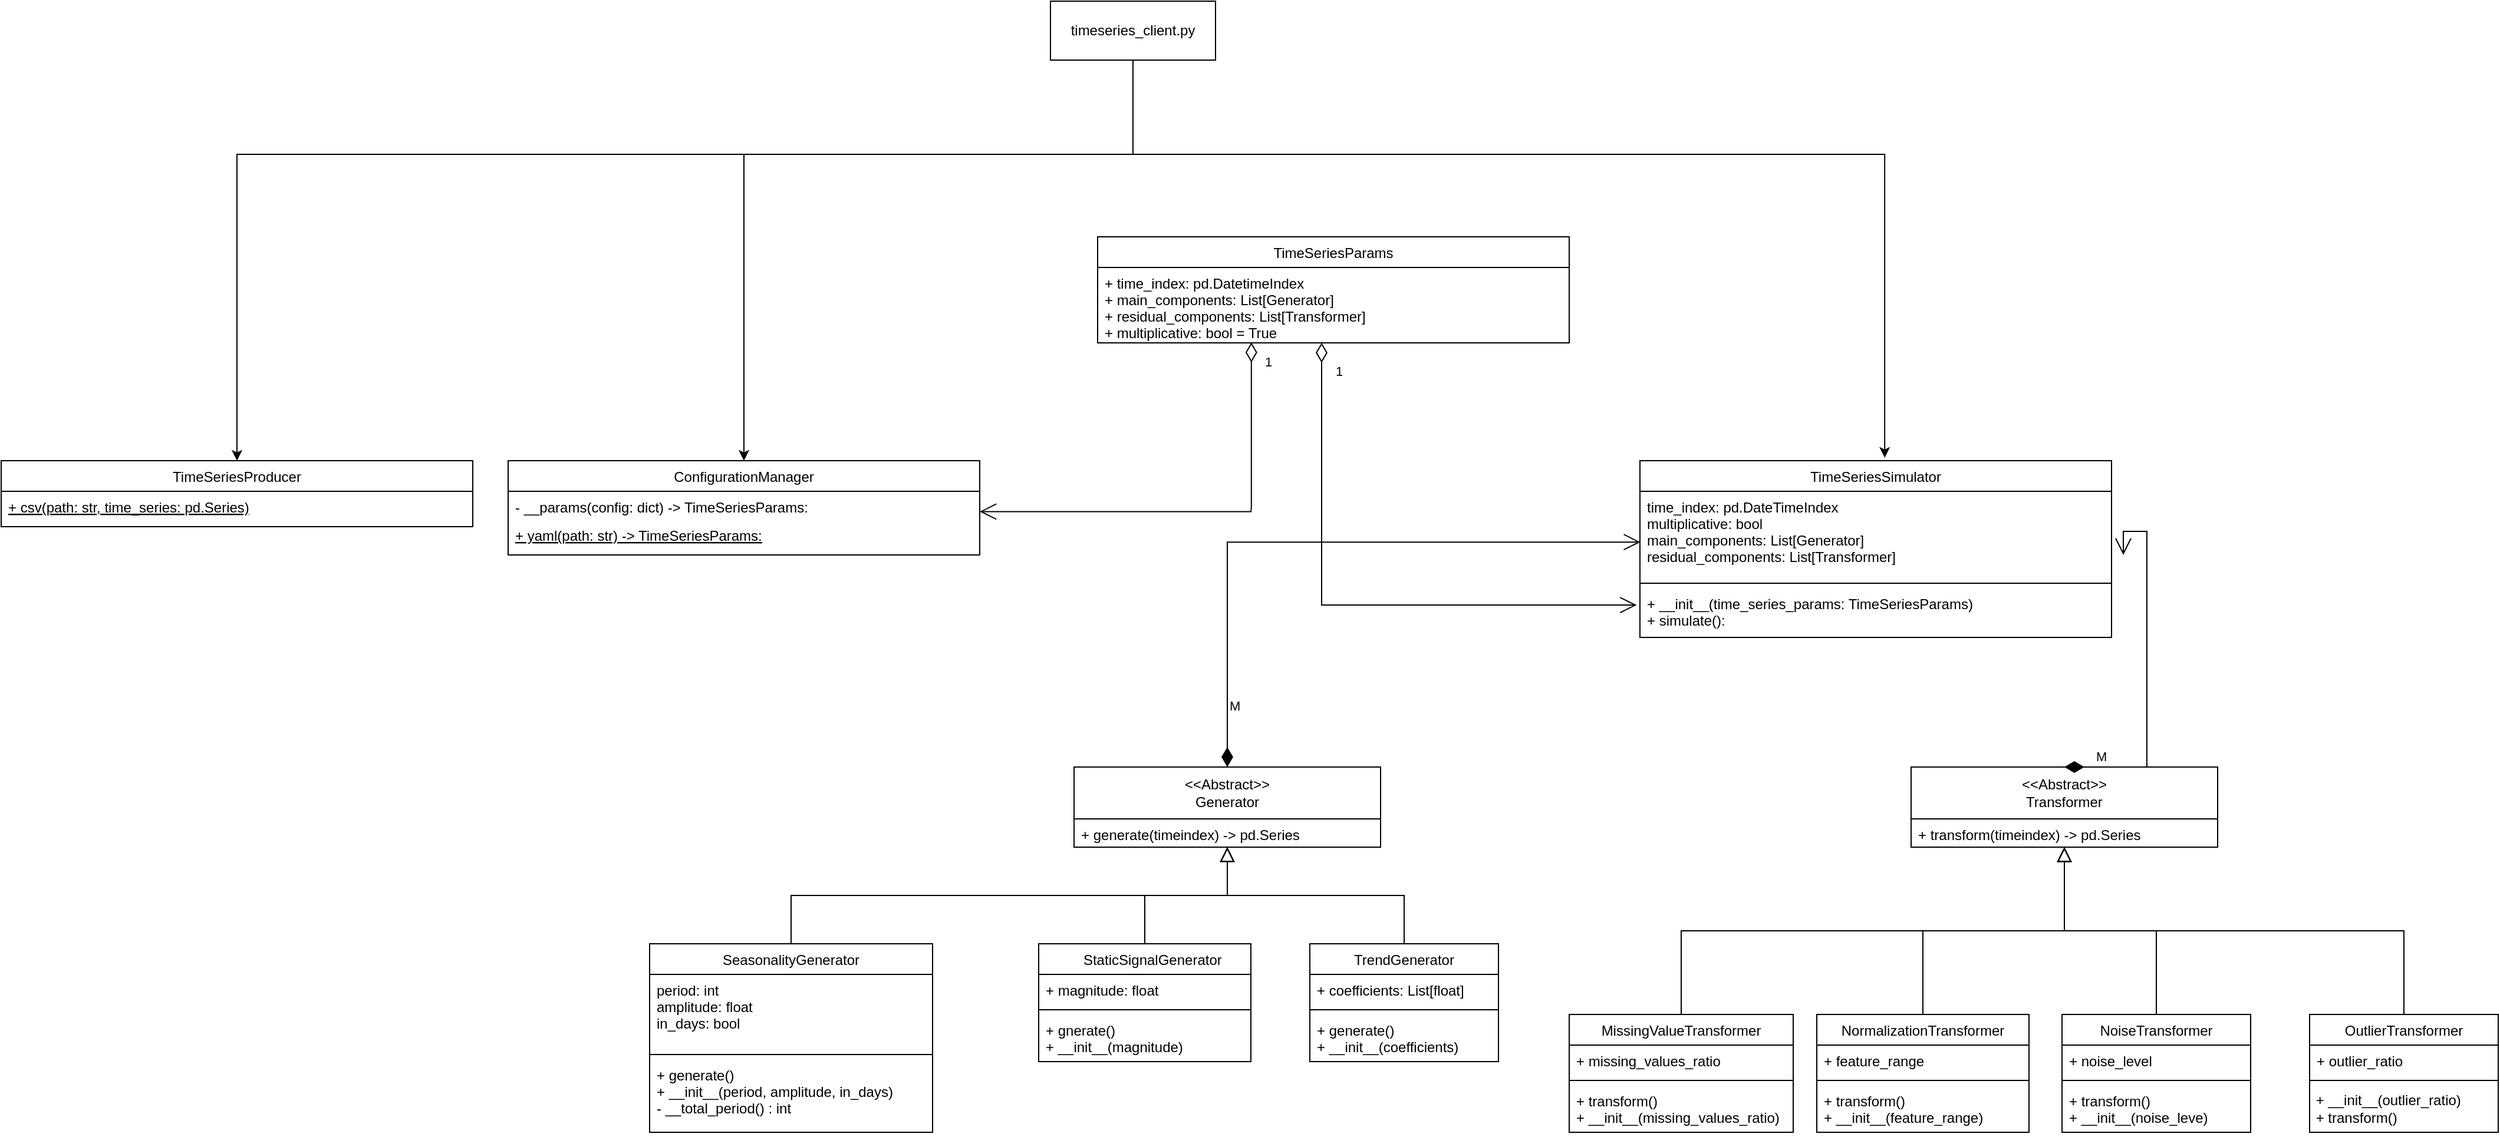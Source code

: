 <mxfile version="21.7.2" type="github">
  <diagram id="C5RBs43oDa-KdzZeNtuy" name="Page-1">
    <mxGraphModel dx="4687" dy="2469" grid="1" gridSize="10" guides="1" tooltips="1" connect="1" arrows="1" fold="1" page="1" pageScale="1" pageWidth="827" pageHeight="1169" math="0" shadow="0">
      <root>
        <mxCell id="WIyWlLk6GJQsqaUBKTNV-0" />
        <mxCell id="WIyWlLk6GJQsqaUBKTNV-1" parent="WIyWlLk6GJQsqaUBKTNV-0" />
        <mxCell id="zkfFHV4jXpPFQw0GAbJ--0" value="TimeSeriesSimulator" style="swimlane;fontStyle=0;align=center;verticalAlign=top;childLayout=stackLayout;horizontal=1;startSize=26;horizontalStack=0;resizeParent=1;resizeLast=0;collapsible=1;marginBottom=0;rounded=0;shadow=0;strokeWidth=1;" parent="WIyWlLk6GJQsqaUBKTNV-1" vertex="1">
          <mxGeometry x="-290" y="210" width="400" height="150" as="geometry">
            <mxRectangle x="230" y="140" width="160" height="26" as="alternateBounds" />
          </mxGeometry>
        </mxCell>
        <mxCell id="zkfFHV4jXpPFQw0GAbJ--1" value="time_index: pd.DateTimeIndex&#xa;multiplicative: bool &#xa;main_components: List[Generator]&#xa;residual_components: List[Transformer]&#xa;" style="text;align=left;verticalAlign=top;spacingLeft=4;spacingRight=4;overflow=hidden;rotatable=0;points=[[0,0.5],[1,0.5]];portConstraint=eastwest;" parent="zkfFHV4jXpPFQw0GAbJ--0" vertex="1">
          <mxGeometry y="26" width="400" height="74" as="geometry" />
        </mxCell>
        <mxCell id="zkfFHV4jXpPFQw0GAbJ--4" value="" style="line;html=1;strokeWidth=1;align=left;verticalAlign=middle;spacingTop=-1;spacingLeft=3;spacingRight=3;rotatable=0;labelPosition=right;points=[];portConstraint=eastwest;" parent="zkfFHV4jXpPFQw0GAbJ--0" vertex="1">
          <mxGeometry y="100" width="400" height="8" as="geometry" />
        </mxCell>
        <mxCell id="zkfFHV4jXpPFQw0GAbJ--5" value="+ __init__(time_series_params: TimeSeriesParams) &#xa;+ simulate(): &#xa;" style="text;align=left;verticalAlign=top;spacingLeft=4;spacingRight=4;overflow=hidden;rotatable=0;points=[[0,0.5],[1,0.5]];portConstraint=eastwest;" parent="zkfFHV4jXpPFQw0GAbJ--0" vertex="1">
          <mxGeometry y="108" width="400" height="40" as="geometry" />
        </mxCell>
        <mxCell id="zkfFHV4jXpPFQw0GAbJ--6" value="NoiseTransformer" style="swimlane;fontStyle=0;align=center;verticalAlign=top;childLayout=stackLayout;horizontal=1;startSize=26;horizontalStack=0;resizeParent=1;resizeLast=0;collapsible=1;marginBottom=0;rounded=0;shadow=0;strokeWidth=1;" parent="WIyWlLk6GJQsqaUBKTNV-1" vertex="1">
          <mxGeometry x="68" y="680" width="160" height="100" as="geometry">
            <mxRectangle x="130" y="380" width="160" height="26" as="alternateBounds" />
          </mxGeometry>
        </mxCell>
        <mxCell id="zkfFHV4jXpPFQw0GAbJ--7" value="+ noise_level" style="text;align=left;verticalAlign=top;spacingLeft=4;spacingRight=4;overflow=hidden;rotatable=0;points=[[0,0.5],[1,0.5]];portConstraint=eastwest;" parent="zkfFHV4jXpPFQw0GAbJ--6" vertex="1">
          <mxGeometry y="26" width="160" height="26" as="geometry" />
        </mxCell>
        <mxCell id="zkfFHV4jXpPFQw0GAbJ--9" value="" style="line;html=1;strokeWidth=1;align=left;verticalAlign=middle;spacingTop=-1;spacingLeft=3;spacingRight=3;rotatable=0;labelPosition=right;points=[];portConstraint=eastwest;" parent="zkfFHV4jXpPFQw0GAbJ--6" vertex="1">
          <mxGeometry y="52" width="160" height="8" as="geometry" />
        </mxCell>
        <mxCell id="zkfFHV4jXpPFQw0GAbJ--11" value="+ transform()&#xa;+ __init__(noise_leve)" style="text;align=left;verticalAlign=top;spacingLeft=4;spacingRight=4;overflow=hidden;rotatable=0;points=[[0,0.5],[1,0.5]];portConstraint=eastwest;" parent="zkfFHV4jXpPFQw0GAbJ--6" vertex="1">
          <mxGeometry y="60" width="160" height="40" as="geometry" />
        </mxCell>
        <mxCell id="zkfFHV4jXpPFQw0GAbJ--12" value="" style="endArrow=block;endSize=10;endFill=0;shadow=0;strokeWidth=1;rounded=0;edgeStyle=elbowEdgeStyle;elbow=vertical;entryX=0.5;entryY=1;entryDx=0;entryDy=0;" parent="WIyWlLk6GJQsqaUBKTNV-1" source="zkfFHV4jXpPFQw0GAbJ--6" target="ssS4nPCExvqZKenIH0Za-0" edge="1">
          <mxGeometry width="160" relative="1" as="geometry">
            <mxPoint x="148" y="515" as="sourcePoint" />
            <mxPoint x="310" y="530" as="targetPoint" />
          </mxGeometry>
        </mxCell>
        <mxCell id="zkfFHV4jXpPFQw0GAbJ--13" value="OutlierTransformer" style="swimlane;fontStyle=0;align=center;verticalAlign=top;childLayout=stackLayout;horizontal=1;startSize=26;horizontalStack=0;resizeParent=1;resizeLast=0;collapsible=1;marginBottom=0;rounded=0;shadow=0;strokeWidth=1;" parent="WIyWlLk6GJQsqaUBKTNV-1" vertex="1">
          <mxGeometry x="278" y="680" width="160" height="100" as="geometry">
            <mxRectangle x="340" y="380" width="170" height="26" as="alternateBounds" />
          </mxGeometry>
        </mxCell>
        <mxCell id="zkfFHV4jXpPFQw0GAbJ--14" value="+ outlier_ratio" style="text;align=left;verticalAlign=top;spacingLeft=4;spacingRight=4;overflow=hidden;rotatable=0;points=[[0,0.5],[1,0.5]];portConstraint=eastwest;" parent="zkfFHV4jXpPFQw0GAbJ--13" vertex="1">
          <mxGeometry y="26" width="160" height="26" as="geometry" />
        </mxCell>
        <mxCell id="zkfFHV4jXpPFQw0GAbJ--15" value="" style="line;html=1;strokeWidth=1;align=left;verticalAlign=middle;spacingTop=-1;spacingLeft=3;spacingRight=3;rotatable=0;labelPosition=right;points=[];portConstraint=eastwest;" parent="zkfFHV4jXpPFQw0GAbJ--13" vertex="1">
          <mxGeometry y="52" width="160" height="8" as="geometry" />
        </mxCell>
        <mxCell id="ssS4nPCExvqZKenIH0Za-7" value="&amp;nbsp;+ __init__(outlier_ratio)&lt;br&gt;&amp;nbsp;+ transform()" style="text;html=1;align=left;verticalAlign=middle;resizable=0;points=[];autosize=1;strokeColor=none;fillColor=none;" vertex="1" parent="zkfFHV4jXpPFQw0GAbJ--13">
          <mxGeometry y="60" width="160" height="40" as="geometry" />
        </mxCell>
        <mxCell id="zkfFHV4jXpPFQw0GAbJ--16" value="" style="endArrow=block;endSize=10;endFill=0;shadow=0;strokeWidth=1;rounded=0;edgeStyle=elbowEdgeStyle;elbow=vertical;entryX=0.5;entryY=1;entryDx=0;entryDy=0;" parent="WIyWlLk6GJQsqaUBKTNV-1" source="zkfFHV4jXpPFQw0GAbJ--13" target="ssS4nPCExvqZKenIH0Za-0" edge="1">
          <mxGeometry width="160" relative="1" as="geometry">
            <mxPoint x="158" y="685" as="sourcePoint" />
            <mxPoint x="248" y="570" as="targetPoint" />
          </mxGeometry>
        </mxCell>
        <mxCell id="ssS4nPCExvqZKenIH0Za-0" value="&amp;lt;&amp;lt;Abstract&amp;gt;&amp;gt;&lt;br&gt;Transformer" style="swimlane;fontStyle=0;childLayout=stackLayout;horizontal=1;startSize=44;fillColor=none;horizontalStack=0;resizeParent=1;resizeParentMax=0;resizeLast=0;collapsible=1;marginBottom=0;whiteSpace=wrap;html=1;" vertex="1" parent="WIyWlLk6GJQsqaUBKTNV-1">
          <mxGeometry x="-60" y="470" width="260" height="68" as="geometry">
            <mxRectangle x="250" y="426" width="100" height="34" as="alternateBounds" />
          </mxGeometry>
        </mxCell>
        <mxCell id="ssS4nPCExvqZKenIH0Za-1" value="+ transform(timeindex) -&amp;gt; pd.Series" style="text;strokeColor=none;fillColor=none;align=left;verticalAlign=top;spacingLeft=4;spacingRight=4;overflow=hidden;rotatable=0;points=[[0,0.5],[1,0.5]];portConstraint=eastwest;whiteSpace=wrap;html=1;" vertex="1" parent="ssS4nPCExvqZKenIH0Za-0">
          <mxGeometry y="44" width="260" height="24" as="geometry" />
        </mxCell>
        <mxCell id="ssS4nPCExvqZKenIH0Za-9" value="NormalizationTransformer" style="swimlane;fontStyle=0;align=center;verticalAlign=top;childLayout=stackLayout;horizontal=1;startSize=26;horizontalStack=0;resizeParent=1;resizeLast=0;collapsible=1;marginBottom=0;rounded=0;shadow=0;strokeWidth=1;" vertex="1" parent="WIyWlLk6GJQsqaUBKTNV-1">
          <mxGeometry x="-140" y="680" width="180" height="100" as="geometry">
            <mxRectangle x="130" y="380" width="160" height="26" as="alternateBounds" />
          </mxGeometry>
        </mxCell>
        <mxCell id="ssS4nPCExvqZKenIH0Za-10" value="+ feature_range" style="text;align=left;verticalAlign=top;spacingLeft=4;spacingRight=4;overflow=hidden;rotatable=0;points=[[0,0.5],[1,0.5]];portConstraint=eastwest;" vertex="1" parent="ssS4nPCExvqZKenIH0Za-9">
          <mxGeometry y="26" width="180" height="26" as="geometry" />
        </mxCell>
        <mxCell id="ssS4nPCExvqZKenIH0Za-11" value="" style="line;html=1;strokeWidth=1;align=left;verticalAlign=middle;spacingTop=-1;spacingLeft=3;spacingRight=3;rotatable=0;labelPosition=right;points=[];portConstraint=eastwest;" vertex="1" parent="ssS4nPCExvqZKenIH0Za-9">
          <mxGeometry y="52" width="180" height="8" as="geometry" />
        </mxCell>
        <mxCell id="ssS4nPCExvqZKenIH0Za-12" value="+ transform()&#xa;+ __init__(feature_range)" style="text;align=left;verticalAlign=top;spacingLeft=4;spacingRight=4;overflow=hidden;rotatable=0;points=[[0,0.5],[1,0.5]];portConstraint=eastwest;" vertex="1" parent="ssS4nPCExvqZKenIH0Za-9">
          <mxGeometry y="60" width="180" height="40" as="geometry" />
        </mxCell>
        <mxCell id="ssS4nPCExvqZKenIH0Za-16" value="" style="endArrow=block;endSize=10;endFill=0;shadow=0;strokeWidth=1;rounded=0;edgeStyle=elbowEdgeStyle;elbow=vertical;entryX=0.5;entryY=1;entryDx=0;entryDy=0;exitX=0.5;exitY=0;exitDx=0;exitDy=0;" edge="1" parent="WIyWlLk6GJQsqaUBKTNV-1" source="ssS4nPCExvqZKenIH0Za-9" target="ssS4nPCExvqZKenIH0Za-0">
          <mxGeometry width="160" relative="1" as="geometry">
            <mxPoint x="158" y="682" as="sourcePoint" />
            <mxPoint x="80" y="548" as="targetPoint" />
          </mxGeometry>
        </mxCell>
        <mxCell id="ssS4nPCExvqZKenIH0Za-17" value="MissingValueTransformer" style="swimlane;fontStyle=0;align=center;verticalAlign=top;childLayout=stackLayout;horizontal=1;startSize=26;horizontalStack=0;resizeParent=1;resizeLast=0;collapsible=1;marginBottom=0;rounded=0;shadow=0;strokeWidth=1;" vertex="1" parent="WIyWlLk6GJQsqaUBKTNV-1">
          <mxGeometry x="-350" y="680" width="190" height="100" as="geometry">
            <mxRectangle x="130" y="380" width="160" height="26" as="alternateBounds" />
          </mxGeometry>
        </mxCell>
        <mxCell id="ssS4nPCExvqZKenIH0Za-18" value="+ missing_values_ratio" style="text;align=left;verticalAlign=top;spacingLeft=4;spacingRight=4;overflow=hidden;rotatable=0;points=[[0,0.5],[1,0.5]];portConstraint=eastwest;" vertex="1" parent="ssS4nPCExvqZKenIH0Za-17">
          <mxGeometry y="26" width="190" height="26" as="geometry" />
        </mxCell>
        <mxCell id="ssS4nPCExvqZKenIH0Za-19" value="" style="line;html=1;strokeWidth=1;align=left;verticalAlign=middle;spacingTop=-1;spacingLeft=3;spacingRight=3;rotatable=0;labelPosition=right;points=[];portConstraint=eastwest;" vertex="1" parent="ssS4nPCExvqZKenIH0Za-17">
          <mxGeometry y="52" width="190" height="8" as="geometry" />
        </mxCell>
        <mxCell id="ssS4nPCExvqZKenIH0Za-20" value="+ transform()&#xa;+ __init__(missing_values_ratio)" style="text;align=left;verticalAlign=top;spacingLeft=4;spacingRight=4;overflow=hidden;rotatable=0;points=[[0,0.5],[1,0.5]];portConstraint=eastwest;" vertex="1" parent="ssS4nPCExvqZKenIH0Za-17">
          <mxGeometry y="60" width="190" height="40" as="geometry" />
        </mxCell>
        <mxCell id="ssS4nPCExvqZKenIH0Za-21" value="" style="endArrow=block;endSize=10;endFill=0;shadow=0;strokeWidth=1;rounded=0;edgeStyle=elbowEdgeStyle;elbow=vertical;exitX=0.5;exitY=0;exitDx=0;exitDy=0;entryX=0.5;entryY=1;entryDx=0;entryDy=0;entryPerimeter=0;" edge="1" parent="WIyWlLk6GJQsqaUBKTNV-1" source="ssS4nPCExvqZKenIH0Za-17" target="ssS4nPCExvqZKenIH0Za-1">
          <mxGeometry width="160" relative="1" as="geometry">
            <mxPoint x="-22" y="682" as="sourcePoint" />
            <mxPoint x="70" y="540" as="targetPoint" />
          </mxGeometry>
        </mxCell>
        <mxCell id="ssS4nPCExvqZKenIH0Za-22" value="M" style="endArrow=open;html=1;endSize=12;startArrow=diamondThin;startSize=14;startFill=1;edgeStyle=orthogonalEdgeStyle;align=left;verticalAlign=bottom;rounded=0;exitX=0.5;exitY=0;exitDx=0;exitDy=0;entryX=1.025;entryY=0.73;entryDx=0;entryDy=0;entryPerimeter=0;" edge="1" parent="WIyWlLk6GJQsqaUBKTNV-1" source="ssS4nPCExvqZKenIH0Za-0" target="zkfFHV4jXpPFQw0GAbJ--1">
          <mxGeometry x="-0.839" relative="1" as="geometry">
            <mxPoint x="110" y="430" as="sourcePoint" />
            <mxPoint x="225" y="280" as="targetPoint" />
            <Array as="points">
              <mxPoint x="140" y="470" />
              <mxPoint x="140" y="270" />
            </Array>
            <mxPoint as="offset" />
          </mxGeometry>
        </mxCell>
        <mxCell id="ssS4nPCExvqZKenIH0Za-23" value="TrendGenerator" style="swimlane;fontStyle=0;align=center;verticalAlign=top;childLayout=stackLayout;horizontal=1;startSize=26;horizontalStack=0;resizeParent=1;resizeLast=0;collapsible=1;marginBottom=0;rounded=0;shadow=0;strokeWidth=1;" vertex="1" parent="WIyWlLk6GJQsqaUBKTNV-1">
          <mxGeometry x="-570" y="620" width="160" height="100" as="geometry">
            <mxRectangle x="130" y="380" width="160" height="26" as="alternateBounds" />
          </mxGeometry>
        </mxCell>
        <mxCell id="ssS4nPCExvqZKenIH0Za-24" value="+ coefficients: List[float]" style="text;align=left;verticalAlign=top;spacingLeft=4;spacingRight=4;overflow=hidden;rotatable=0;points=[[0,0.5],[1,0.5]];portConstraint=eastwest;" vertex="1" parent="ssS4nPCExvqZKenIH0Za-23">
          <mxGeometry y="26" width="160" height="26" as="geometry" />
        </mxCell>
        <mxCell id="ssS4nPCExvqZKenIH0Za-25" value="" style="line;html=1;strokeWidth=1;align=left;verticalAlign=middle;spacingTop=-1;spacingLeft=3;spacingRight=3;rotatable=0;labelPosition=right;points=[];portConstraint=eastwest;" vertex="1" parent="ssS4nPCExvqZKenIH0Za-23">
          <mxGeometry y="52" width="160" height="8" as="geometry" />
        </mxCell>
        <mxCell id="ssS4nPCExvqZKenIH0Za-26" value="+ generate()&#xa;+ __init__(coefficients)" style="text;align=left;verticalAlign=top;spacingLeft=4;spacingRight=4;overflow=hidden;rotatable=0;points=[[0,0.5],[1,0.5]];portConstraint=eastwest;" vertex="1" parent="ssS4nPCExvqZKenIH0Za-23">
          <mxGeometry y="60" width="160" height="40" as="geometry" />
        </mxCell>
        <mxCell id="ssS4nPCExvqZKenIH0Za-27" value="" style="endArrow=block;endSize=10;endFill=0;shadow=0;strokeWidth=1;rounded=0;edgeStyle=elbowEdgeStyle;elbow=vertical;entryX=0.5;entryY=1;entryDx=0;entryDy=0;" edge="1" parent="WIyWlLk6GJQsqaUBKTNV-1" source="ssS4nPCExvqZKenIH0Za-23" target="ssS4nPCExvqZKenIH0Za-33">
          <mxGeometry width="160" relative="1" as="geometry">
            <mxPoint x="-562" y="515" as="sourcePoint" />
            <mxPoint x="-400" y="530" as="targetPoint" />
          </mxGeometry>
        </mxCell>
        <mxCell id="ssS4nPCExvqZKenIH0Za-33" value="&amp;lt;&amp;lt;Abstract&amp;gt;&amp;gt;&lt;br&gt;Generator" style="swimlane;fontStyle=0;childLayout=stackLayout;horizontal=1;startSize=44;fillColor=none;horizontalStack=0;resizeParent=1;resizeParentMax=0;resizeLast=0;collapsible=1;marginBottom=0;whiteSpace=wrap;html=1;" vertex="1" parent="WIyWlLk6GJQsqaUBKTNV-1">
          <mxGeometry x="-770" y="470" width="260" height="68" as="geometry">
            <mxRectangle x="250" y="426" width="100" height="34" as="alternateBounds" />
          </mxGeometry>
        </mxCell>
        <mxCell id="ssS4nPCExvqZKenIH0Za-34" value="+ generate(timeindex) -&amp;gt; pd.Series" style="text;strokeColor=none;fillColor=none;align=left;verticalAlign=top;spacingLeft=4;spacingRight=4;overflow=hidden;rotatable=0;points=[[0,0.5],[1,0.5]];portConstraint=eastwest;whiteSpace=wrap;html=1;" vertex="1" parent="ssS4nPCExvqZKenIH0Za-33">
          <mxGeometry y="44" width="260" height="24" as="geometry" />
        </mxCell>
        <mxCell id="ssS4nPCExvqZKenIH0Za-35" value="    StaticSignalGenerator" style="swimlane;fontStyle=0;align=center;verticalAlign=top;childLayout=stackLayout;horizontal=1;startSize=26;horizontalStack=0;resizeParent=1;resizeLast=0;collapsible=1;marginBottom=0;rounded=0;shadow=0;strokeWidth=1;" vertex="1" parent="WIyWlLk6GJQsqaUBKTNV-1">
          <mxGeometry x="-800" y="620" width="180" height="100" as="geometry">
            <mxRectangle x="130" y="380" width="160" height="26" as="alternateBounds" />
          </mxGeometry>
        </mxCell>
        <mxCell id="ssS4nPCExvqZKenIH0Za-36" value="+ magnitude: float" style="text;align=left;verticalAlign=top;spacingLeft=4;spacingRight=4;overflow=hidden;rotatable=0;points=[[0,0.5],[1,0.5]];portConstraint=eastwest;" vertex="1" parent="ssS4nPCExvqZKenIH0Za-35">
          <mxGeometry y="26" width="180" height="26" as="geometry" />
        </mxCell>
        <mxCell id="ssS4nPCExvqZKenIH0Za-37" value="" style="line;html=1;strokeWidth=1;align=left;verticalAlign=middle;spacingTop=-1;spacingLeft=3;spacingRight=3;rotatable=0;labelPosition=right;points=[];portConstraint=eastwest;" vertex="1" parent="ssS4nPCExvqZKenIH0Za-35">
          <mxGeometry y="52" width="180" height="8" as="geometry" />
        </mxCell>
        <mxCell id="ssS4nPCExvqZKenIH0Za-38" value="+ gnerate()&#xa;+ __init__(magnitude)" style="text;align=left;verticalAlign=top;spacingLeft=4;spacingRight=4;overflow=hidden;rotatable=0;points=[[0,0.5],[1,0.5]];portConstraint=eastwest;" vertex="1" parent="ssS4nPCExvqZKenIH0Za-35">
          <mxGeometry y="60" width="180" height="40" as="geometry" />
        </mxCell>
        <mxCell id="ssS4nPCExvqZKenIH0Za-39" value="" style="endArrow=block;endSize=10;endFill=0;shadow=0;strokeWidth=1;rounded=0;edgeStyle=elbowEdgeStyle;elbow=vertical;entryX=0.5;entryY=1;entryDx=0;entryDy=0;exitX=0.5;exitY=0;exitDx=0;exitDy=0;" edge="1" parent="WIyWlLk6GJQsqaUBKTNV-1" source="ssS4nPCExvqZKenIH0Za-35" target="ssS4nPCExvqZKenIH0Za-33">
          <mxGeometry width="160" relative="1" as="geometry">
            <mxPoint x="-552" y="682" as="sourcePoint" />
            <mxPoint x="-630" y="548" as="targetPoint" />
          </mxGeometry>
        </mxCell>
        <mxCell id="ssS4nPCExvqZKenIH0Za-40" value="SeasonalityGenerator" style="swimlane;fontStyle=0;align=center;verticalAlign=top;childLayout=stackLayout;horizontal=1;startSize=26;horizontalStack=0;resizeParent=1;resizeLast=0;collapsible=1;marginBottom=0;rounded=0;shadow=0;strokeWidth=1;" vertex="1" parent="WIyWlLk6GJQsqaUBKTNV-1">
          <mxGeometry x="-1130" y="620" width="240" height="160" as="geometry">
            <mxRectangle x="130" y="380" width="160" height="26" as="alternateBounds" />
          </mxGeometry>
        </mxCell>
        <mxCell id="ssS4nPCExvqZKenIH0Za-41" value="period: int&#xa;amplitude: float&#xa;in_days: bool" style="text;align=left;verticalAlign=top;spacingLeft=4;spacingRight=4;overflow=hidden;rotatable=0;points=[[0,0.5],[1,0.5]];portConstraint=eastwest;" vertex="1" parent="ssS4nPCExvqZKenIH0Za-40">
          <mxGeometry y="26" width="240" height="64" as="geometry" />
        </mxCell>
        <mxCell id="ssS4nPCExvqZKenIH0Za-42" value="" style="line;html=1;strokeWidth=1;align=left;verticalAlign=middle;spacingTop=-1;spacingLeft=3;spacingRight=3;rotatable=0;labelPosition=right;points=[];portConstraint=eastwest;" vertex="1" parent="ssS4nPCExvqZKenIH0Za-40">
          <mxGeometry y="90" width="240" height="8" as="geometry" />
        </mxCell>
        <mxCell id="ssS4nPCExvqZKenIH0Za-43" value="+ generate() &#xa;+ __init__(period, amplitude, in_days)&#xa;- __total_period() : int" style="text;align=left;verticalAlign=top;spacingLeft=4;spacingRight=4;overflow=hidden;rotatable=0;points=[[0,0.5],[1,0.5]];portConstraint=eastwest;" vertex="1" parent="ssS4nPCExvqZKenIH0Za-40">
          <mxGeometry y="98" width="240" height="62" as="geometry" />
        </mxCell>
        <mxCell id="ssS4nPCExvqZKenIH0Za-44" value="" style="endArrow=block;endSize=10;endFill=0;shadow=0;strokeWidth=1;rounded=0;edgeStyle=elbowEdgeStyle;elbow=vertical;exitX=0.5;exitY=0;exitDx=0;exitDy=0;entryX=0.5;entryY=1;entryDx=0;entryDy=0;entryPerimeter=0;" edge="1" parent="WIyWlLk6GJQsqaUBKTNV-1" source="ssS4nPCExvqZKenIH0Za-40" target="ssS4nPCExvqZKenIH0Za-34">
          <mxGeometry width="160" relative="1" as="geometry">
            <mxPoint x="-732" y="682" as="sourcePoint" />
            <mxPoint x="-640" y="540" as="targetPoint" />
          </mxGeometry>
        </mxCell>
        <mxCell id="ssS4nPCExvqZKenIH0Za-45" value="M" style="endArrow=open;html=1;endSize=12;startArrow=diamondThin;startSize=14;startFill=1;edgeStyle=orthogonalEdgeStyle;align=left;verticalAlign=bottom;rounded=0;exitX=0.5;exitY=0;exitDx=0;exitDy=0;entryX=0.001;entryY=0.582;entryDx=0;entryDy=0;entryPerimeter=0;" edge="1" parent="WIyWlLk6GJQsqaUBKTNV-1" source="ssS4nPCExvqZKenIH0Za-33" target="zkfFHV4jXpPFQw0GAbJ--1">
          <mxGeometry x="-0.839" relative="1" as="geometry">
            <mxPoint x="-720" y="460" as="sourcePoint" />
            <mxPoint x="-605" y="310" as="targetPoint" />
            <mxPoint as="offset" />
          </mxGeometry>
        </mxCell>
        <mxCell id="ssS4nPCExvqZKenIH0Za-47" value="ConfigurationManager" style="swimlane;fontStyle=0;align=center;verticalAlign=top;childLayout=stackLayout;horizontal=1;startSize=26;horizontalStack=0;resizeParent=1;resizeLast=0;collapsible=1;marginBottom=0;rounded=0;shadow=0;strokeWidth=1;" vertex="1" parent="WIyWlLk6GJQsqaUBKTNV-1">
          <mxGeometry x="-1250" y="210" width="400" height="80" as="geometry">
            <mxRectangle x="230" y="140" width="160" height="26" as="alternateBounds" />
          </mxGeometry>
        </mxCell>
        <mxCell id="ssS4nPCExvqZKenIH0Za-50" value="- __params(config: dict) -&gt; TimeSeriesParams:&#xa;" style="text;align=left;verticalAlign=top;spacingLeft=4;spacingRight=4;overflow=hidden;rotatable=0;points=[[0,0.5],[1,0.5]];portConstraint=eastwest;" vertex="1" parent="ssS4nPCExvqZKenIH0Za-47">
          <mxGeometry y="26" width="400" height="24" as="geometry" />
        </mxCell>
        <mxCell id="ssS4nPCExvqZKenIH0Za-52" value="+ yaml(path: str) -&gt; TimeSeriesParams:" style="text;align=left;verticalAlign=top;spacingLeft=4;spacingRight=4;overflow=hidden;rotatable=0;points=[[0,0.5],[1,0.5]];portConstraint=eastwest;fontStyle=4" vertex="1" parent="ssS4nPCExvqZKenIH0Za-47">
          <mxGeometry y="50" width="400" height="30" as="geometry" />
        </mxCell>
        <mxCell id="ssS4nPCExvqZKenIH0Za-53" value="TimeSeriesParams" style="swimlane;fontStyle=0;align=center;verticalAlign=top;childLayout=stackLayout;horizontal=1;startSize=26;horizontalStack=0;resizeParent=1;resizeLast=0;collapsible=1;marginBottom=0;rounded=0;shadow=0;strokeWidth=1;" vertex="1" parent="WIyWlLk6GJQsqaUBKTNV-1">
          <mxGeometry x="-750" y="20" width="400" height="90" as="geometry">
            <mxRectangle x="230" y="140" width="160" height="26" as="alternateBounds" />
          </mxGeometry>
        </mxCell>
        <mxCell id="ssS4nPCExvqZKenIH0Za-54" value="+ time_index: pd.DatetimeIndex&#xa;+ main_components: List[Generator]&#xa;+ residual_components: List[Transformer]&#xa;+ multiplicative: bool = True" style="text;align=left;verticalAlign=top;spacingLeft=4;spacingRight=4;overflow=hidden;rotatable=0;points=[[0,0.5],[1,0.5]];portConstraint=eastwest;" vertex="1" parent="ssS4nPCExvqZKenIH0Za-53">
          <mxGeometry y="26" width="400" height="64" as="geometry" />
        </mxCell>
        <mxCell id="ssS4nPCExvqZKenIH0Za-57" value="1" style="endArrow=open;html=1;endSize=12;startArrow=diamondThin;startSize=14;startFill=0;edgeStyle=orthogonalEdgeStyle;align=left;verticalAlign=bottom;rounded=0;exitX=0.475;exitY=0.999;exitDx=0;exitDy=0;exitPerimeter=0;entryX=-0.007;entryY=0.363;entryDx=0;entryDy=0;entryPerimeter=0;" edge="1" parent="WIyWlLk6GJQsqaUBKTNV-1" source="ssS4nPCExvqZKenIH0Za-54" target="zkfFHV4jXpPFQw0GAbJ--5">
          <mxGeometry x="-0.865" y="10" relative="1" as="geometry">
            <mxPoint x="-719.97" y="133.264" as="sourcePoint" />
            <mxPoint x="-539.97" y="308.8" as="targetPoint" />
            <Array as="points">
              <mxPoint x="-560" y="333" />
            </Array>
            <mxPoint as="offset" />
          </mxGeometry>
        </mxCell>
        <mxCell id="ssS4nPCExvqZKenIH0Za-58" value="1" style="endArrow=open;html=1;endSize=12;startArrow=diamondThin;startSize=14;startFill=0;edgeStyle=orthogonalEdgeStyle;align=left;verticalAlign=bottom;rounded=0;entryX=1;entryY=0.718;entryDx=0;entryDy=0;entryPerimeter=0;exitX=0.326;exitY=0.994;exitDx=0;exitDy=0;exitPerimeter=0;" edge="1" parent="WIyWlLk6GJQsqaUBKTNV-1" source="ssS4nPCExvqZKenIH0Za-54" target="ssS4nPCExvqZKenIH0Za-50">
          <mxGeometry x="-0.865" y="10" relative="1" as="geometry">
            <mxPoint x="-550" y="120" as="sourcePoint" />
            <mxPoint x="-830" y="250" as="targetPoint" />
            <Array as="points">
              <mxPoint x="-620" y="250" />
              <mxPoint x="-620" y="253" />
            </Array>
            <mxPoint as="offset" />
          </mxGeometry>
        </mxCell>
        <mxCell id="ssS4nPCExvqZKenIH0Za-62" value="TimeSeriesProducer" style="swimlane;fontStyle=0;align=center;verticalAlign=top;childLayout=stackLayout;horizontal=1;startSize=26;horizontalStack=0;resizeParent=1;resizeLast=0;collapsible=1;marginBottom=0;rounded=0;shadow=0;strokeWidth=1;" vertex="1" parent="WIyWlLk6GJQsqaUBKTNV-1">
          <mxGeometry x="-1680" y="210" width="400" height="56" as="geometry">
            <mxRectangle x="230" y="140" width="160" height="26" as="alternateBounds" />
          </mxGeometry>
        </mxCell>
        <mxCell id="ssS4nPCExvqZKenIH0Za-64" value="+ csv(path: str, time_series: pd.Series)" style="text;align=left;verticalAlign=top;spacingLeft=4;spacingRight=4;overflow=hidden;rotatable=0;points=[[0,0.5],[1,0.5]];portConstraint=eastwest;fontStyle=4" vertex="1" parent="ssS4nPCExvqZKenIH0Za-62">
          <mxGeometry y="26" width="400" height="30" as="geometry" />
        </mxCell>
        <mxCell id="ssS4nPCExvqZKenIH0Za-68" style="edgeStyle=orthogonalEdgeStyle;rounded=0;orthogonalLoop=1;jettySize=auto;html=1;entryX=0.5;entryY=0;entryDx=0;entryDy=0;exitX=0.5;exitY=1;exitDx=0;exitDy=0;" edge="1" parent="WIyWlLk6GJQsqaUBKTNV-1" source="ssS4nPCExvqZKenIH0Za-67" target="ssS4nPCExvqZKenIH0Za-62">
          <mxGeometry relative="1" as="geometry">
            <Array as="points">
              <mxPoint x="-720" y="-50" />
              <mxPoint x="-1480" y="-50" />
            </Array>
          </mxGeometry>
        </mxCell>
        <mxCell id="ssS4nPCExvqZKenIH0Za-69" style="edgeStyle=orthogonalEdgeStyle;rounded=0;orthogonalLoop=1;jettySize=auto;html=1;exitX=0.5;exitY=1;exitDx=0;exitDy=0;entryX=0.5;entryY=0;entryDx=0;entryDy=0;" edge="1" parent="WIyWlLk6GJQsqaUBKTNV-1" source="ssS4nPCExvqZKenIH0Za-67" target="ssS4nPCExvqZKenIH0Za-47">
          <mxGeometry relative="1" as="geometry">
            <Array as="points">
              <mxPoint x="-720" y="-50" />
              <mxPoint x="-1050" y="-50" />
            </Array>
          </mxGeometry>
        </mxCell>
        <mxCell id="ssS4nPCExvqZKenIH0Za-71" style="edgeStyle=orthogonalEdgeStyle;rounded=0;orthogonalLoop=1;jettySize=auto;html=1;entryX=0.519;entryY=-0.017;entryDx=0;entryDy=0;entryPerimeter=0;" edge="1" parent="WIyWlLk6GJQsqaUBKTNV-1" source="ssS4nPCExvqZKenIH0Za-67" target="zkfFHV4jXpPFQw0GAbJ--0">
          <mxGeometry relative="1" as="geometry">
            <Array as="points">
              <mxPoint x="-720" y="-50" />
              <mxPoint x="-82" y="-50" />
            </Array>
          </mxGeometry>
        </mxCell>
        <mxCell id="ssS4nPCExvqZKenIH0Za-67" value="timeseries_client.py" style="html=1;whiteSpace=wrap;" vertex="1" parent="WIyWlLk6GJQsqaUBKTNV-1">
          <mxGeometry x="-790" y="-180" width="140" height="50" as="geometry" />
        </mxCell>
      </root>
    </mxGraphModel>
  </diagram>
</mxfile>
